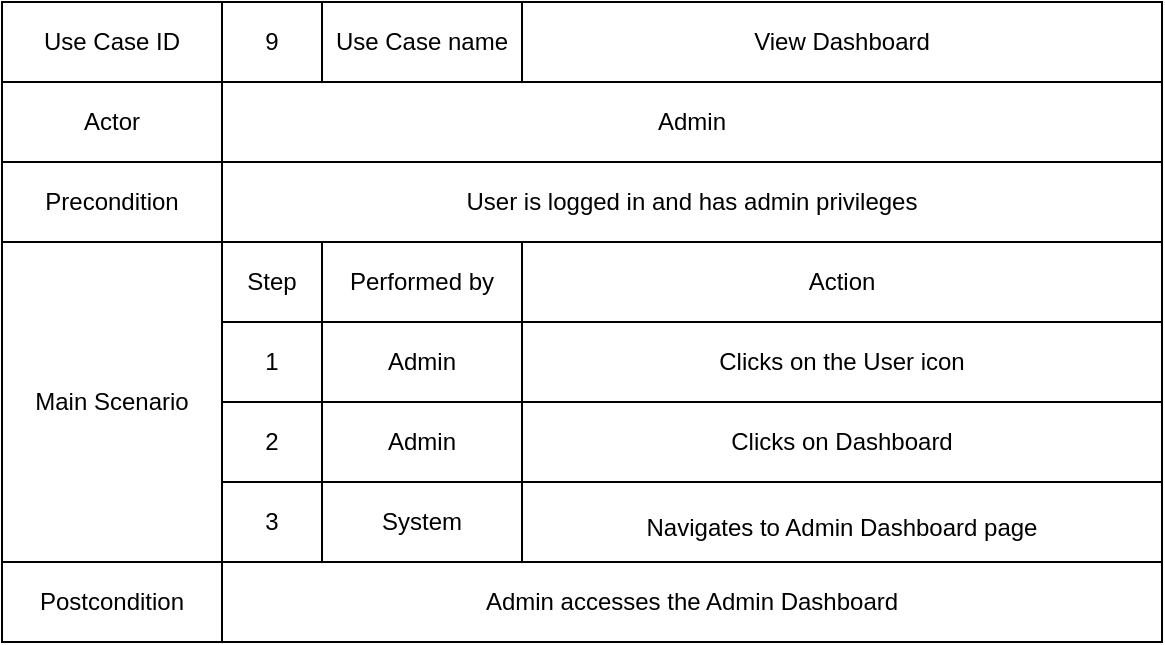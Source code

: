 <mxfile version="26.2.15">
  <diagram name="Page-1" id="wkvMPfwWF0B0VFoY-71S">
    <mxGraphModel grid="1" page="1" gridSize="10" guides="1" tooltips="1" connect="1" arrows="1" fold="1" pageScale="1" pageWidth="850" pageHeight="1100" math="0" shadow="0">
      <root>
        <mxCell id="0" />
        <mxCell id="1" parent="0" />
        <mxCell id="bxEy6PSnByUNLnZKAB45-2" value="" style="shape=table;startSize=0;container=1;collapsible=0;childLayout=tableLayout;fontStyle=0" vertex="1" parent="1">
          <mxGeometry x="110" y="130" width="580" height="320" as="geometry" />
        </mxCell>
        <mxCell id="bxEy6PSnByUNLnZKAB45-3" value="" style="shape=tableRow;horizontal=0;startSize=0;swimlaneHead=0;swimlaneBody=0;strokeColor=inherit;top=0;left=0;bottom=0;right=0;collapsible=0;dropTarget=0;fillColor=none;points=[[0,0.5],[1,0.5]];portConstraint=eastwest;" vertex="1" parent="bxEy6PSnByUNLnZKAB45-2">
          <mxGeometry width="580" height="40" as="geometry" />
        </mxCell>
        <mxCell id="bxEy6PSnByUNLnZKAB45-4" value="Use Case ID" style="shape=partialRectangle;html=1;whiteSpace=wrap;connectable=0;strokeColor=inherit;overflow=hidden;fillColor=none;top=0;left=0;bottom=0;right=0;pointerEvents=1;" vertex="1" parent="bxEy6PSnByUNLnZKAB45-3">
          <mxGeometry width="110" height="40" as="geometry">
            <mxRectangle width="110" height="40" as="alternateBounds" />
          </mxGeometry>
        </mxCell>
        <mxCell id="bxEy6PSnByUNLnZKAB45-5" value="9" style="shape=partialRectangle;html=1;whiteSpace=wrap;connectable=0;strokeColor=inherit;overflow=hidden;fillColor=none;top=0;left=0;bottom=0;right=0;pointerEvents=1;" vertex="1" parent="bxEy6PSnByUNLnZKAB45-3">
          <mxGeometry x="110" width="50" height="40" as="geometry">
            <mxRectangle width="50" height="40" as="alternateBounds" />
          </mxGeometry>
        </mxCell>
        <mxCell id="bxEy6PSnByUNLnZKAB45-6" value="Use Case name" style="shape=partialRectangle;html=1;whiteSpace=wrap;connectable=0;strokeColor=inherit;overflow=hidden;fillColor=none;top=0;left=0;bottom=0;right=0;pointerEvents=1;" vertex="1" parent="bxEy6PSnByUNLnZKAB45-3">
          <mxGeometry x="160" width="100" height="40" as="geometry">
            <mxRectangle width="100" height="40" as="alternateBounds" />
          </mxGeometry>
        </mxCell>
        <mxCell id="bxEy6PSnByUNLnZKAB45-7" value="View Dashboard" style="shape=partialRectangle;html=1;whiteSpace=wrap;connectable=0;strokeColor=inherit;overflow=hidden;fillColor=none;top=0;left=0;bottom=0;right=0;pointerEvents=1;" vertex="1" parent="bxEy6PSnByUNLnZKAB45-3">
          <mxGeometry x="260" width="320" height="40" as="geometry">
            <mxRectangle width="320" height="40" as="alternateBounds" />
          </mxGeometry>
        </mxCell>
        <mxCell id="bxEy6PSnByUNLnZKAB45-8" value="" style="shape=tableRow;horizontal=0;startSize=0;swimlaneHead=0;swimlaneBody=0;strokeColor=inherit;top=0;left=0;bottom=0;right=0;collapsible=0;dropTarget=0;fillColor=none;points=[[0,0.5],[1,0.5]];portConstraint=eastwest;" vertex="1" parent="bxEy6PSnByUNLnZKAB45-2">
          <mxGeometry y="40" width="580" height="40" as="geometry" />
        </mxCell>
        <mxCell id="bxEy6PSnByUNLnZKAB45-9" value="Actor" style="shape=partialRectangle;html=1;whiteSpace=wrap;connectable=0;strokeColor=inherit;overflow=hidden;fillColor=none;top=0;left=0;bottom=0;right=0;pointerEvents=1;" vertex="1" parent="bxEy6PSnByUNLnZKAB45-8">
          <mxGeometry width="110" height="40" as="geometry">
            <mxRectangle width="110" height="40" as="alternateBounds" />
          </mxGeometry>
        </mxCell>
        <mxCell id="bxEy6PSnByUNLnZKAB45-10" value="Admin" style="shape=partialRectangle;html=1;whiteSpace=wrap;connectable=0;strokeColor=inherit;overflow=hidden;fillColor=none;top=0;left=0;bottom=0;right=0;pointerEvents=1;rowspan=1;colspan=3;" vertex="1" parent="bxEy6PSnByUNLnZKAB45-8">
          <mxGeometry x="110" width="470" height="40" as="geometry">
            <mxRectangle width="50" height="40" as="alternateBounds" />
          </mxGeometry>
        </mxCell>
        <mxCell id="bxEy6PSnByUNLnZKAB45-11" value="" style="shape=partialRectangle;html=1;whiteSpace=wrap;connectable=0;strokeColor=inherit;overflow=hidden;fillColor=none;top=0;left=0;bottom=0;right=0;pointerEvents=1;" vertex="1" visible="0" parent="bxEy6PSnByUNLnZKAB45-8">
          <mxGeometry x="160" width="100" height="40" as="geometry">
            <mxRectangle width="100" height="40" as="alternateBounds" />
          </mxGeometry>
        </mxCell>
        <mxCell id="bxEy6PSnByUNLnZKAB45-12" value="" style="shape=partialRectangle;html=1;whiteSpace=wrap;connectable=0;strokeColor=inherit;overflow=hidden;fillColor=none;top=0;left=0;bottom=0;right=0;pointerEvents=1;" vertex="1" visible="0" parent="bxEy6PSnByUNLnZKAB45-8">
          <mxGeometry x="260" width="320" height="40" as="geometry">
            <mxRectangle width="320" height="40" as="alternateBounds" />
          </mxGeometry>
        </mxCell>
        <mxCell id="bxEy6PSnByUNLnZKAB45-13" value="" style="shape=tableRow;horizontal=0;startSize=0;swimlaneHead=0;swimlaneBody=0;strokeColor=inherit;top=0;left=0;bottom=0;right=0;collapsible=0;dropTarget=0;fillColor=none;points=[[0,0.5],[1,0.5]];portConstraint=eastwest;" vertex="1" parent="bxEy6PSnByUNLnZKAB45-2">
          <mxGeometry y="80" width="580" height="40" as="geometry" />
        </mxCell>
        <mxCell id="bxEy6PSnByUNLnZKAB45-14" value="Precondition" style="shape=partialRectangle;html=1;whiteSpace=wrap;connectable=0;strokeColor=inherit;overflow=hidden;fillColor=none;top=0;left=0;bottom=0;right=0;pointerEvents=1;" vertex="1" parent="bxEy6PSnByUNLnZKAB45-13">
          <mxGeometry width="110" height="40" as="geometry">
            <mxRectangle width="110" height="40" as="alternateBounds" />
          </mxGeometry>
        </mxCell>
        <mxCell id="bxEy6PSnByUNLnZKAB45-15" value="User is logged in and has admin privileges" style="shape=partialRectangle;html=1;whiteSpace=wrap;connectable=0;strokeColor=inherit;overflow=hidden;fillColor=none;top=0;left=0;bottom=0;right=0;pointerEvents=1;rowspan=1;colspan=3;" vertex="1" parent="bxEy6PSnByUNLnZKAB45-13">
          <mxGeometry x="110" width="470" height="40" as="geometry">
            <mxRectangle width="50" height="40" as="alternateBounds" />
          </mxGeometry>
        </mxCell>
        <mxCell id="bxEy6PSnByUNLnZKAB45-16" value="" style="shape=partialRectangle;html=1;whiteSpace=wrap;connectable=0;strokeColor=inherit;overflow=hidden;fillColor=none;top=0;left=0;bottom=0;right=0;pointerEvents=1;" vertex="1" visible="0" parent="bxEy6PSnByUNLnZKAB45-13">
          <mxGeometry x="160" width="100" height="40" as="geometry">
            <mxRectangle width="100" height="40" as="alternateBounds" />
          </mxGeometry>
        </mxCell>
        <mxCell id="bxEy6PSnByUNLnZKAB45-17" value="" style="shape=partialRectangle;html=1;whiteSpace=wrap;connectable=0;strokeColor=inherit;overflow=hidden;fillColor=none;top=0;left=0;bottom=0;right=0;pointerEvents=1;" vertex="1" visible="0" parent="bxEy6PSnByUNLnZKAB45-13">
          <mxGeometry x="260" width="320" height="40" as="geometry">
            <mxRectangle width="320" height="40" as="alternateBounds" />
          </mxGeometry>
        </mxCell>
        <mxCell id="bxEy6PSnByUNLnZKAB45-18" value="" style="shape=tableRow;horizontal=0;startSize=0;swimlaneHead=0;swimlaneBody=0;strokeColor=inherit;top=0;left=0;bottom=0;right=0;collapsible=0;dropTarget=0;fillColor=none;points=[[0,0.5],[1,0.5]];portConstraint=eastwest;" vertex="1" parent="bxEy6PSnByUNLnZKAB45-2">
          <mxGeometry y="120" width="580" height="40" as="geometry" />
        </mxCell>
        <mxCell id="bxEy6PSnByUNLnZKAB45-19" value="Main Scenario" style="shape=partialRectangle;html=1;whiteSpace=wrap;connectable=0;strokeColor=inherit;overflow=hidden;fillColor=none;top=0;left=0;bottom=0;right=0;pointerEvents=1;rowspan=4;colspan=1;" vertex="1" parent="bxEy6PSnByUNLnZKAB45-18">
          <mxGeometry width="110" height="160" as="geometry">
            <mxRectangle width="110" height="40" as="alternateBounds" />
          </mxGeometry>
        </mxCell>
        <mxCell id="bxEy6PSnByUNLnZKAB45-20" value="Step" style="shape=partialRectangle;html=1;whiteSpace=wrap;connectable=0;strokeColor=inherit;overflow=hidden;fillColor=none;top=0;left=0;bottom=0;right=0;pointerEvents=1;" vertex="1" parent="bxEy6PSnByUNLnZKAB45-18">
          <mxGeometry x="110" width="50" height="40" as="geometry">
            <mxRectangle width="50" height="40" as="alternateBounds" />
          </mxGeometry>
        </mxCell>
        <mxCell id="bxEy6PSnByUNLnZKAB45-21" value="Performed by" style="shape=partialRectangle;html=1;whiteSpace=wrap;connectable=0;strokeColor=inherit;overflow=hidden;fillColor=none;top=0;left=0;bottom=0;right=0;pointerEvents=1;" vertex="1" parent="bxEy6PSnByUNLnZKAB45-18">
          <mxGeometry x="160" width="100" height="40" as="geometry">
            <mxRectangle width="100" height="40" as="alternateBounds" />
          </mxGeometry>
        </mxCell>
        <mxCell id="bxEy6PSnByUNLnZKAB45-22" value="Action" style="shape=partialRectangle;html=1;whiteSpace=wrap;connectable=0;strokeColor=inherit;overflow=hidden;fillColor=none;top=0;left=0;bottom=0;right=0;pointerEvents=1;" vertex="1" parent="bxEy6PSnByUNLnZKAB45-18">
          <mxGeometry x="260" width="320" height="40" as="geometry">
            <mxRectangle width="320" height="40" as="alternateBounds" />
          </mxGeometry>
        </mxCell>
        <mxCell id="bxEy6PSnByUNLnZKAB45-23" value="" style="shape=tableRow;horizontal=0;startSize=0;swimlaneHead=0;swimlaneBody=0;strokeColor=inherit;top=0;left=0;bottom=0;right=0;collapsible=0;dropTarget=0;fillColor=none;points=[[0,0.5],[1,0.5]];portConstraint=eastwest;" vertex="1" parent="bxEy6PSnByUNLnZKAB45-2">
          <mxGeometry y="160" width="580" height="40" as="geometry" />
        </mxCell>
        <mxCell id="bxEy6PSnByUNLnZKAB45-24" value="" style="shape=partialRectangle;html=1;whiteSpace=wrap;connectable=0;strokeColor=inherit;overflow=hidden;fillColor=none;top=0;left=0;bottom=0;right=0;pointerEvents=1;" vertex="1" visible="0" parent="bxEy6PSnByUNLnZKAB45-23">
          <mxGeometry width="110" height="40" as="geometry">
            <mxRectangle width="110" height="40" as="alternateBounds" />
          </mxGeometry>
        </mxCell>
        <mxCell id="bxEy6PSnByUNLnZKAB45-25" value="1" style="shape=partialRectangle;html=1;whiteSpace=wrap;connectable=0;strokeColor=inherit;overflow=hidden;fillColor=none;top=0;left=0;bottom=0;right=0;pointerEvents=1;" vertex="1" parent="bxEy6PSnByUNLnZKAB45-23">
          <mxGeometry x="110" width="50" height="40" as="geometry">
            <mxRectangle width="50" height="40" as="alternateBounds" />
          </mxGeometry>
        </mxCell>
        <mxCell id="bxEy6PSnByUNLnZKAB45-26" value="Admin" style="shape=partialRectangle;html=1;whiteSpace=wrap;connectable=0;strokeColor=inherit;overflow=hidden;fillColor=none;top=0;left=0;bottom=0;right=0;pointerEvents=1;" vertex="1" parent="bxEy6PSnByUNLnZKAB45-23">
          <mxGeometry x="160" width="100" height="40" as="geometry">
            <mxRectangle width="100" height="40" as="alternateBounds" />
          </mxGeometry>
        </mxCell>
        <mxCell id="bxEy6PSnByUNLnZKAB45-27" value="Clicks on the User icon" style="shape=partialRectangle;html=1;whiteSpace=wrap;connectable=0;strokeColor=inherit;overflow=hidden;fillColor=none;top=0;left=0;bottom=0;right=0;pointerEvents=1;fontStyle=0" vertex="1" parent="bxEy6PSnByUNLnZKAB45-23">
          <mxGeometry x="260" width="320" height="40" as="geometry">
            <mxRectangle width="320" height="40" as="alternateBounds" />
          </mxGeometry>
        </mxCell>
        <mxCell id="bxEy6PSnByUNLnZKAB45-33" value="" style="shape=tableRow;horizontal=0;startSize=0;swimlaneHead=0;swimlaneBody=0;strokeColor=inherit;top=0;left=0;bottom=0;right=0;collapsible=0;dropTarget=0;fillColor=none;points=[[0,0.5],[1,0.5]];portConstraint=eastwest;" vertex="1" parent="bxEy6PSnByUNLnZKAB45-2">
          <mxGeometry y="200" width="580" height="40" as="geometry" />
        </mxCell>
        <mxCell id="bxEy6PSnByUNLnZKAB45-34" value="" style="shape=partialRectangle;html=1;whiteSpace=wrap;connectable=0;strokeColor=inherit;overflow=hidden;fillColor=none;top=0;left=0;bottom=0;right=0;pointerEvents=1;" vertex="1" visible="0" parent="bxEy6PSnByUNLnZKAB45-33">
          <mxGeometry width="110" height="40" as="geometry">
            <mxRectangle width="110" height="40" as="alternateBounds" />
          </mxGeometry>
        </mxCell>
        <mxCell id="bxEy6PSnByUNLnZKAB45-35" value="2" style="shape=partialRectangle;html=1;whiteSpace=wrap;connectable=0;strokeColor=inherit;overflow=hidden;fillColor=none;top=0;left=0;bottom=0;right=0;pointerEvents=1;" vertex="1" parent="bxEy6PSnByUNLnZKAB45-33">
          <mxGeometry x="110" width="50" height="40" as="geometry">
            <mxRectangle width="50" height="40" as="alternateBounds" />
          </mxGeometry>
        </mxCell>
        <mxCell id="bxEy6PSnByUNLnZKAB45-36" value="Admin" style="shape=partialRectangle;html=1;whiteSpace=wrap;connectable=0;strokeColor=inherit;overflow=hidden;fillColor=none;top=0;left=0;bottom=0;right=0;pointerEvents=1;" vertex="1" parent="bxEy6PSnByUNLnZKAB45-33">
          <mxGeometry x="160" width="100" height="40" as="geometry">
            <mxRectangle width="100" height="40" as="alternateBounds" />
          </mxGeometry>
        </mxCell>
        <mxCell id="bxEy6PSnByUNLnZKAB45-37" value="Clicks on&amp;nbsp;Dashboard" style="shape=partialRectangle;html=1;whiteSpace=wrap;connectable=0;strokeColor=inherit;overflow=hidden;fillColor=none;top=0;left=0;bottom=0;right=0;pointerEvents=1;" vertex="1" parent="bxEy6PSnByUNLnZKAB45-33">
          <mxGeometry x="260" width="320" height="40" as="geometry">
            <mxRectangle width="320" height="40" as="alternateBounds" />
          </mxGeometry>
        </mxCell>
        <mxCell id="bxEy6PSnByUNLnZKAB45-38" value="" style="shape=tableRow;horizontal=0;startSize=0;swimlaneHead=0;swimlaneBody=0;strokeColor=inherit;top=0;left=0;bottom=0;right=0;collapsible=0;dropTarget=0;fillColor=none;points=[[0,0.5],[1,0.5]];portConstraint=eastwest;" vertex="1" parent="bxEy6PSnByUNLnZKAB45-2">
          <mxGeometry y="240" width="580" height="40" as="geometry" />
        </mxCell>
        <mxCell id="bxEy6PSnByUNLnZKAB45-39" value="" style="shape=partialRectangle;html=1;whiteSpace=wrap;connectable=0;strokeColor=inherit;overflow=hidden;fillColor=none;top=0;left=0;bottom=0;right=0;pointerEvents=1;" vertex="1" visible="0" parent="bxEy6PSnByUNLnZKAB45-38">
          <mxGeometry width="110" height="40" as="geometry">
            <mxRectangle width="110" height="40" as="alternateBounds" />
          </mxGeometry>
        </mxCell>
        <mxCell id="bxEy6PSnByUNLnZKAB45-40" value="3" style="shape=partialRectangle;html=1;whiteSpace=wrap;connectable=0;strokeColor=inherit;overflow=hidden;fillColor=none;top=0;left=0;bottom=0;right=0;pointerEvents=1;" vertex="1" parent="bxEy6PSnByUNLnZKAB45-38">
          <mxGeometry x="110" width="50" height="40" as="geometry">
            <mxRectangle width="50" height="40" as="alternateBounds" />
          </mxGeometry>
        </mxCell>
        <mxCell id="bxEy6PSnByUNLnZKAB45-41" value="System" style="shape=partialRectangle;html=1;whiteSpace=wrap;connectable=0;strokeColor=inherit;overflow=hidden;fillColor=none;top=0;left=0;bottom=0;right=0;pointerEvents=1;" vertex="1" parent="bxEy6PSnByUNLnZKAB45-38">
          <mxGeometry x="160" width="100" height="40" as="geometry">
            <mxRectangle width="100" height="40" as="alternateBounds" />
          </mxGeometry>
        </mxCell>
        <mxCell id="bxEy6PSnByUNLnZKAB45-42" value="&lt;table&gt;&lt;tbody&gt;&lt;tr&gt;&lt;td data-end=&quot;1200&quot; data-start=&quot;1181&quot; class=&quot;max-w-[calc(var(--thread-content-max-width)*2/3)]&quot;&gt;&lt;/td&gt;&lt;/tr&gt;&lt;/tbody&gt;&lt;/table&gt;&lt;table&gt;&lt;tbody&gt;&lt;tr&gt;&lt;td data-end=&quot;1270&quot; data-start=&quot;1200&quot; class=&quot;max-w-[calc(var(--thread-content-max-width)*2/3)]&quot;&gt;Navigates to &lt;span data-end=&quot;1239&quot; data-start=&quot;1215&quot;&gt;Admin Dashboard page&lt;/span&gt;&lt;/td&gt;&lt;/tr&gt;&lt;/tbody&gt;&lt;/table&gt;" style="shape=partialRectangle;html=1;whiteSpace=wrap;connectable=0;strokeColor=inherit;overflow=hidden;fillColor=none;top=0;left=0;bottom=0;right=0;pointerEvents=1;" vertex="1" parent="bxEy6PSnByUNLnZKAB45-38">
          <mxGeometry x="260" width="320" height="40" as="geometry">
            <mxRectangle width="320" height="40" as="alternateBounds" />
          </mxGeometry>
        </mxCell>
        <mxCell id="bxEy6PSnByUNLnZKAB45-53" style="shape=tableRow;horizontal=0;startSize=0;swimlaneHead=0;swimlaneBody=0;strokeColor=inherit;top=0;left=0;bottom=0;right=0;collapsible=0;dropTarget=0;fillColor=none;points=[[0,0.5],[1,0.5]];portConstraint=eastwest;" vertex="1" parent="bxEy6PSnByUNLnZKAB45-2">
          <mxGeometry y="280" width="580" height="40" as="geometry" />
        </mxCell>
        <mxCell id="bxEy6PSnByUNLnZKAB45-54" value="Postcondition" style="shape=partialRectangle;html=1;whiteSpace=wrap;connectable=0;strokeColor=inherit;overflow=hidden;fillColor=none;top=0;left=0;bottom=0;right=0;pointerEvents=1;" vertex="1" parent="bxEy6PSnByUNLnZKAB45-53">
          <mxGeometry width="110" height="40" as="geometry">
            <mxRectangle width="110" height="40" as="alternateBounds" />
          </mxGeometry>
        </mxCell>
        <mxCell id="bxEy6PSnByUNLnZKAB45-55" value="Admin accesses the Admin Dashboard" style="shape=partialRectangle;html=1;whiteSpace=wrap;connectable=0;strokeColor=inherit;overflow=hidden;fillColor=none;top=0;left=0;bottom=0;right=0;pointerEvents=1;rowspan=1;colspan=3;" vertex="1" parent="bxEy6PSnByUNLnZKAB45-53">
          <mxGeometry x="110" width="470" height="40" as="geometry">
            <mxRectangle width="50" height="40" as="alternateBounds" />
          </mxGeometry>
        </mxCell>
        <mxCell id="bxEy6PSnByUNLnZKAB45-56" value="Customer" style="shape=partialRectangle;html=1;whiteSpace=wrap;connectable=0;strokeColor=inherit;overflow=hidden;fillColor=none;top=0;left=0;bottom=0;right=0;pointerEvents=1;" vertex="1" visible="0" parent="bxEy6PSnByUNLnZKAB45-53">
          <mxGeometry x="160" width="100" height="40" as="geometry">
            <mxRectangle width="100" height="40" as="alternateBounds" />
          </mxGeometry>
        </mxCell>
        <mxCell id="bxEy6PSnByUNLnZKAB45-57" value="Clicks &lt;span data-end=&quot;1522&quot; data-start=&quot;1507&quot;&gt;Place Order&lt;/span&gt; button" style="shape=partialRectangle;html=1;whiteSpace=wrap;connectable=0;strokeColor=inherit;overflow=hidden;fillColor=none;top=0;left=0;bottom=0;right=0;pointerEvents=1;" vertex="1" visible="0" parent="bxEy6PSnByUNLnZKAB45-53">
          <mxGeometry x="260" width="320" height="40" as="geometry">
            <mxRectangle width="320" height="40" as="alternateBounds" />
          </mxGeometry>
        </mxCell>
      </root>
    </mxGraphModel>
  </diagram>
</mxfile>

